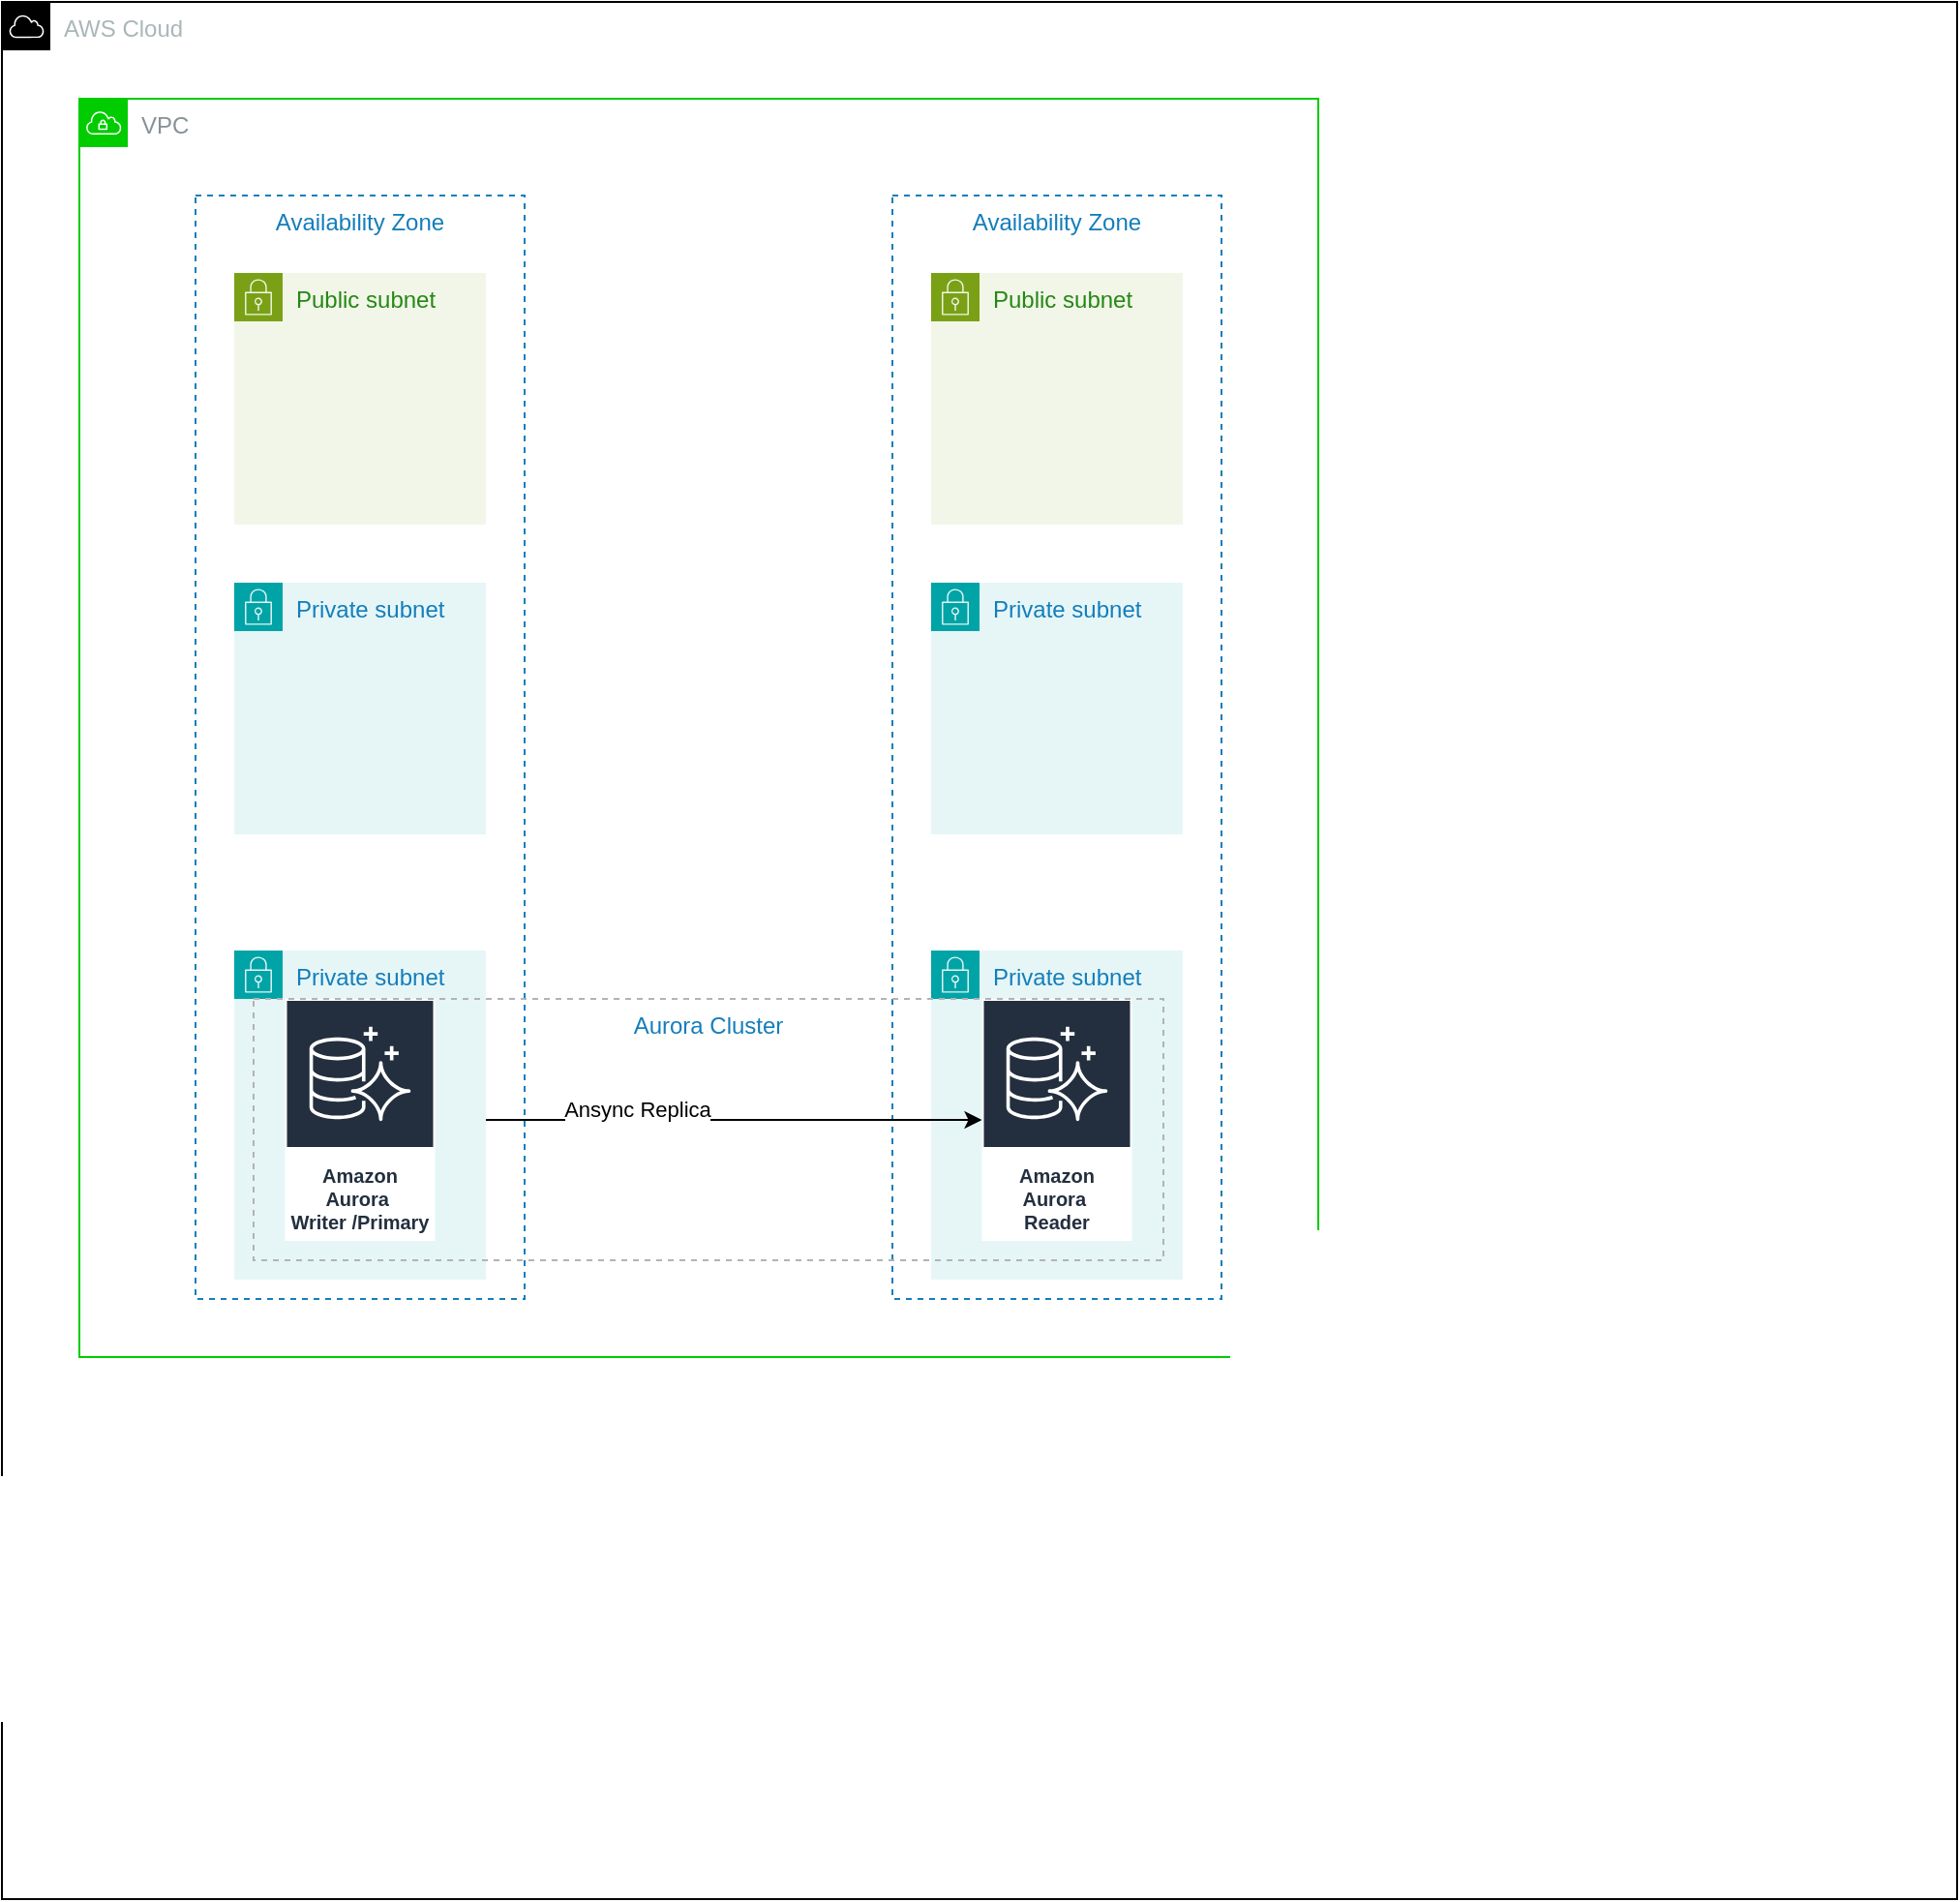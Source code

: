 <mxfile version="26.1.1">
  <diagram name="Page-1" id="tQLzNsTlsWxFk8HtXswl">
    <mxGraphModel dx="1674" dy="819" grid="1" gridSize="10" guides="1" tooltips="1" connect="1" arrows="1" fold="1" page="1" pageScale="1" pageWidth="827" pageHeight="1169" math="0" shadow="0">
      <root>
        <mxCell id="0" />
        <mxCell id="1" parent="0" />
        <mxCell id="HLMfbREyU56GAhc6SRj3-2" value="VPC" style="sketch=0;outlineConnect=0;gradientColor=none;html=1;whiteSpace=wrap;fontSize=12;fontStyle=0;shape=mxgraph.aws4.group;grIcon=mxgraph.aws4.group_vpc;strokeColor=#00CC00;fillColor=none;verticalAlign=top;align=left;spacingLeft=30;fontColor=#879196;dashed=0;" vertex="1" parent="1">
          <mxGeometry x="120" y="120" width="640" height="650" as="geometry" />
        </mxCell>
        <mxCell id="HLMfbREyU56GAhc6SRj3-1" value="AWS Cloud" style="sketch=0;outlineConnect=0;gradientColor=none;html=1;whiteSpace=wrap;fontSize=12;fontStyle=0;shape=mxgraph.aws4.group;grIcon=mxgraph.aws4.group_aws_cloud;strokeColor=#000000;fillColor=none;verticalAlign=top;align=left;spacingLeft=30;fontColor=#AAB7B8;dashed=0;" vertex="1" parent="1">
          <mxGeometry x="80" y="70" width="1010" height="980" as="geometry" />
        </mxCell>
        <mxCell id="HLMfbREyU56GAhc6SRj3-17" value="" style="group" vertex="1" connectable="0" parent="1">
          <mxGeometry x="540" y="170" width="170" height="570" as="geometry" />
        </mxCell>
        <mxCell id="HLMfbREyU56GAhc6SRj3-18" value="Availability Zone" style="fillColor=none;strokeColor=#147EBA;dashed=1;verticalAlign=top;fontStyle=0;fontColor=#147EBA;whiteSpace=wrap;html=1;" vertex="1" parent="HLMfbREyU56GAhc6SRj3-17">
          <mxGeometry width="170" height="570" as="geometry" />
        </mxCell>
        <mxCell id="HLMfbREyU56GAhc6SRj3-19" value="Public subnet" style="points=[[0,0],[0.25,0],[0.5,0],[0.75,0],[1,0],[1,0.25],[1,0.5],[1,0.75],[1,1],[0.75,1],[0.5,1],[0.25,1],[0,1],[0,0.75],[0,0.5],[0,0.25]];outlineConnect=0;gradientColor=none;html=1;whiteSpace=wrap;fontSize=12;fontStyle=0;container=1;pointerEvents=0;collapsible=0;recursiveResize=0;shape=mxgraph.aws4.group;grIcon=mxgraph.aws4.group_security_group;grStroke=0;strokeColor=#7AA116;fillColor=#F2F6E8;verticalAlign=top;align=left;spacingLeft=30;fontColor=#248814;dashed=0;" vertex="1" parent="HLMfbREyU56GAhc6SRj3-17">
          <mxGeometry x="20" y="40" width="130" height="130" as="geometry" />
        </mxCell>
        <mxCell id="HLMfbREyU56GAhc6SRj3-21" value="Private subnet" style="points=[[0,0],[0.25,0],[0.5,0],[0.75,0],[1,0],[1,0.25],[1,0.5],[1,0.75],[1,1],[0.75,1],[0.5,1],[0.25,1],[0,1],[0,0.75],[0,0.5],[0,0.25]];outlineConnect=0;gradientColor=none;html=1;whiteSpace=wrap;fontSize=12;fontStyle=0;container=1;pointerEvents=0;collapsible=0;recursiveResize=0;shape=mxgraph.aws4.group;grIcon=mxgraph.aws4.group_security_group;grStroke=0;strokeColor=#00A4A6;fillColor=#E6F6F7;verticalAlign=top;align=left;spacingLeft=30;fontColor=#147EBA;dashed=0;" vertex="1" parent="HLMfbREyU56GAhc6SRj3-17">
          <mxGeometry x="20" y="390" width="130" height="170" as="geometry" />
        </mxCell>
        <mxCell id="HLMfbREyU56GAhc6SRj3-20" value="Private subnet" style="points=[[0,0],[0.25,0],[0.5,0],[0.75,0],[1,0],[1,0.25],[1,0.5],[1,0.75],[1,1],[0.75,1],[0.5,1],[0.25,1],[0,1],[0,0.75],[0,0.5],[0,0.25]];outlineConnect=0;gradientColor=none;html=1;whiteSpace=wrap;fontSize=12;fontStyle=0;container=1;pointerEvents=0;collapsible=0;recursiveResize=0;shape=mxgraph.aws4.group;grIcon=mxgraph.aws4.group_security_group;grStroke=0;strokeColor=#00A4A6;fillColor=#E6F6F7;verticalAlign=top;align=left;spacingLeft=30;fontColor=#147EBA;dashed=0;" vertex="1" parent="HLMfbREyU56GAhc6SRj3-17">
          <mxGeometry x="20" y="200" width="130" height="130" as="geometry" />
        </mxCell>
        <mxCell id="HLMfbREyU56GAhc6SRj3-22" value="Amazon&lt;br&gt;Aurora&amp;nbsp;&lt;br&gt;Reader" style="sketch=0;outlineConnect=0;fontColor=#232F3E;gradientColor=none;strokeColor=#ffffff;fillColor=#232F3E;dashed=0;verticalLabelPosition=middle;verticalAlign=bottom;align=center;html=1;whiteSpace=wrap;fontSize=10;fontStyle=1;spacing=3;shape=mxgraph.aws4.productIcon;prIcon=mxgraph.aws4.aurora;" vertex="1" parent="HLMfbREyU56GAhc6SRj3-17">
          <mxGeometry x="46.25" y="415" width="77.5" height="125" as="geometry" />
        </mxCell>
        <mxCell id="HLMfbREyU56GAhc6SRj3-23" value="" style="endArrow=classic;html=1;rounded=0;" edge="1" parent="1" source="HLMfbREyU56GAhc6SRj3-9" target="HLMfbREyU56GAhc6SRj3-22">
          <mxGeometry width="50" height="50" relative="1" as="geometry">
            <mxPoint x="310" y="640" as="sourcePoint" />
            <mxPoint x="360" y="590" as="targetPoint" />
          </mxGeometry>
        </mxCell>
        <mxCell id="HLMfbREyU56GAhc6SRj3-24" value="Ansync Replica&lt;div&gt;&lt;br&gt;&lt;/div&gt;" style="edgeLabel;html=1;align=center;verticalAlign=middle;resizable=0;points=[];" vertex="1" connectable="0" parent="HLMfbREyU56GAhc6SRj3-23">
          <mxGeometry x="-0.262" relative="1" as="geometry">
            <mxPoint y="1" as="offset" />
          </mxGeometry>
        </mxCell>
        <mxCell id="HLMfbREyU56GAhc6SRj3-8" value="" style="group" vertex="1" connectable="0" parent="1">
          <mxGeometry x="180" y="170" width="500" height="570" as="geometry" />
        </mxCell>
        <mxCell id="HLMfbREyU56GAhc6SRj3-7" value="Private subnet" style="points=[[0,0],[0.25,0],[0.5,0],[0.75,0],[1,0],[1,0.25],[1,0.5],[1,0.75],[1,1],[0.75,1],[0.5,1],[0.25,1],[0,1],[0,0.75],[0,0.5],[0,0.25]];outlineConnect=0;gradientColor=none;html=1;whiteSpace=wrap;fontSize=12;fontStyle=0;container=1;pointerEvents=0;collapsible=0;recursiveResize=0;shape=mxgraph.aws4.group;grIcon=mxgraph.aws4.group_security_group;grStroke=0;strokeColor=#00A4A6;fillColor=#E6F6F7;verticalAlign=top;align=left;spacingLeft=30;fontColor=#147EBA;dashed=0;" vertex="1" parent="HLMfbREyU56GAhc6SRj3-8">
          <mxGeometry x="20" y="390" width="130" height="170" as="geometry" />
        </mxCell>
        <mxCell id="HLMfbREyU56GAhc6SRj3-3" value="Availability Zone" style="fillColor=none;strokeColor=#147EBA;dashed=1;verticalAlign=top;fontStyle=0;fontColor=#147EBA;whiteSpace=wrap;html=1;" vertex="1" parent="HLMfbREyU56GAhc6SRj3-8">
          <mxGeometry width="170" height="570" as="geometry" />
        </mxCell>
        <mxCell id="HLMfbREyU56GAhc6SRj3-5" value="Public subnet" style="points=[[0,0],[0.25,0],[0.5,0],[0.75,0],[1,0],[1,0.25],[1,0.5],[1,0.75],[1,1],[0.75,1],[0.5,1],[0.25,1],[0,1],[0,0.75],[0,0.5],[0,0.25]];outlineConnect=0;gradientColor=none;html=1;whiteSpace=wrap;fontSize=12;fontStyle=0;container=1;pointerEvents=0;collapsible=0;recursiveResize=0;shape=mxgraph.aws4.group;grIcon=mxgraph.aws4.group_security_group;grStroke=0;strokeColor=#7AA116;fillColor=#F2F6E8;verticalAlign=top;align=left;spacingLeft=30;fontColor=#248814;dashed=0;" vertex="1" parent="HLMfbREyU56GAhc6SRj3-8">
          <mxGeometry x="20" y="40" width="130" height="130" as="geometry" />
        </mxCell>
        <mxCell id="HLMfbREyU56GAhc6SRj3-6" value="Private subnet" style="points=[[0,0],[0.25,0],[0.5,0],[0.75,0],[1,0],[1,0.25],[1,0.5],[1,0.75],[1,1],[0.75,1],[0.5,1],[0.25,1],[0,1],[0,0.75],[0,0.5],[0,0.25]];outlineConnect=0;gradientColor=none;html=1;whiteSpace=wrap;fontSize=12;fontStyle=0;container=1;pointerEvents=0;collapsible=0;recursiveResize=0;shape=mxgraph.aws4.group;grIcon=mxgraph.aws4.group_security_group;grStroke=0;strokeColor=#00A4A6;fillColor=#E6F6F7;verticalAlign=top;align=left;spacingLeft=30;fontColor=#147EBA;dashed=0;" vertex="1" parent="HLMfbREyU56GAhc6SRj3-8">
          <mxGeometry x="20" y="200" width="130" height="130" as="geometry" />
        </mxCell>
        <mxCell id="HLMfbREyU56GAhc6SRj3-9" value="Amazon&lt;br&gt;Aurora&amp;nbsp;&lt;br&gt;Writer /Primary" style="sketch=0;outlineConnect=0;fontColor=#232F3E;gradientColor=none;strokeColor=#ffffff;fillColor=#232F3E;dashed=0;verticalLabelPosition=middle;verticalAlign=bottom;align=center;html=1;whiteSpace=wrap;fontSize=10;fontStyle=1;spacing=3;shape=mxgraph.aws4.productIcon;prIcon=mxgraph.aws4.aurora;" vertex="1" parent="HLMfbREyU56GAhc6SRj3-8">
          <mxGeometry x="46.25" y="415" width="77.5" height="125" as="geometry" />
        </mxCell>
        <mxCell id="HLMfbREyU56GAhc6SRj3-26" value="Aurora Cluster" style="fillColor=none;strokeColor=#B3B3B3;dashed=1;verticalAlign=top;fontStyle=0;fontColor=#147EBA;whiteSpace=wrap;html=1;" vertex="1" parent="1">
          <mxGeometry x="210" y="585" width="470" height="135" as="geometry" />
        </mxCell>
      </root>
    </mxGraphModel>
  </diagram>
</mxfile>
